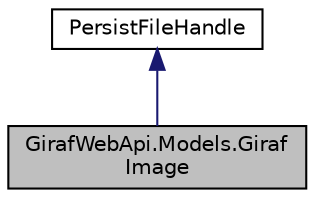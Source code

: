 digraph "GirafWebApi.Models.GirafImage"
{
  edge [fontname="Helvetica",fontsize="10",labelfontname="Helvetica",labelfontsize="10"];
  node [fontname="Helvetica",fontsize="10",shape=record];
  Node1 [label="GirafWebApi.Models.Giraf\lImage",height=0.2,width=0.4,color="black", fillcolor="grey75", style="filled", fontcolor="black"];
  Node2 -> Node1 [dir="back",color="midnightblue",fontsize="10",style="solid",fontname="Helvetica"];
  Node2 [label="PersistFileHandle",height=0.2,width=0.4,color="black", fillcolor="white", style="filled",URL="$classGirafWebApi_1_1Models_1_1Persistence_1_1PersistFileHandle.html"];
}
